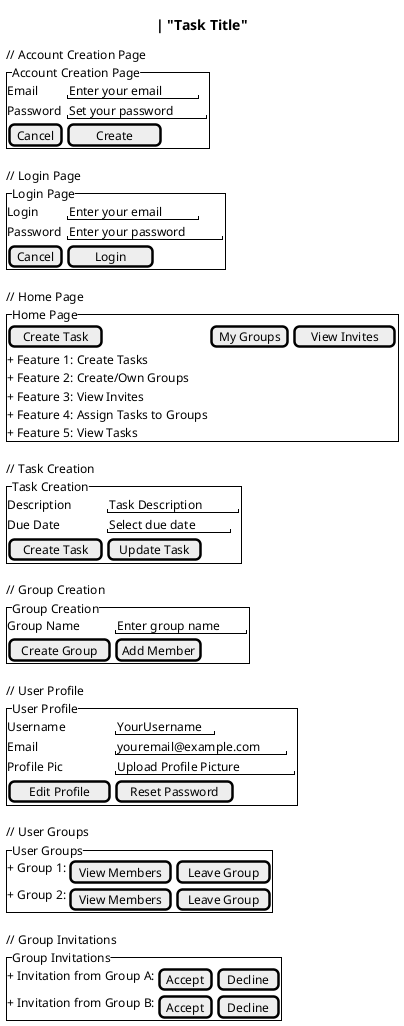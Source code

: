 @startsalt
{
  Title CULink

  // Account Creation Page
    {^Account Creation Page
      Email    | "Enter your email"
      Password | "Set your password"
      [Cancel] | [  Create   ]
    }

  // Login Page
  {^Login Page
    Login    | "Enter your email"
    Password | "Enter your password"
    [Cancel] | [  Login   ]
  }

  // Home Page
  {^Home Page
    [Create Task] | [My Groups] | [View Invites]
    + Feature 1: Create Tasks
    + Feature 2: Create/Own Groups
    + Feature 3: View Invites
    + Feature 4: Assign Tasks to Groups
    + Feature 5: View Tasks
  }

  // Task Creation
  {^Task Creation
    Title       | "Task Title"
    Description | "Task Description"
    Due Date    | "Select due date"
    [Create Task] | [Update Task]
  }

  // Group Creation
  {^Group Creation
    Group Name | "Enter group name"
    [Create Group] | [Add Member]
  }

  // User Profile
  {^User Profile
    Username      | "YourUsername"
    Email         | "youremail@example.com"
    Profile Pic   | "Upload Profile Picture"
    [Edit Profile] | [Reset Password]
  }

  // User Groups
  {^User Groups
    + Group 1: | [View Members] | [Leave Group]
    + Group 2: | [View Members] | [Leave Group]
  }

  // Group Invitations
  {^Group Invitations
    + Invitation from Group A: | [Accept] | [Decline]
    + Invitation from Group B: | [Accept] | [Decline]
  }
}
@endsalt
